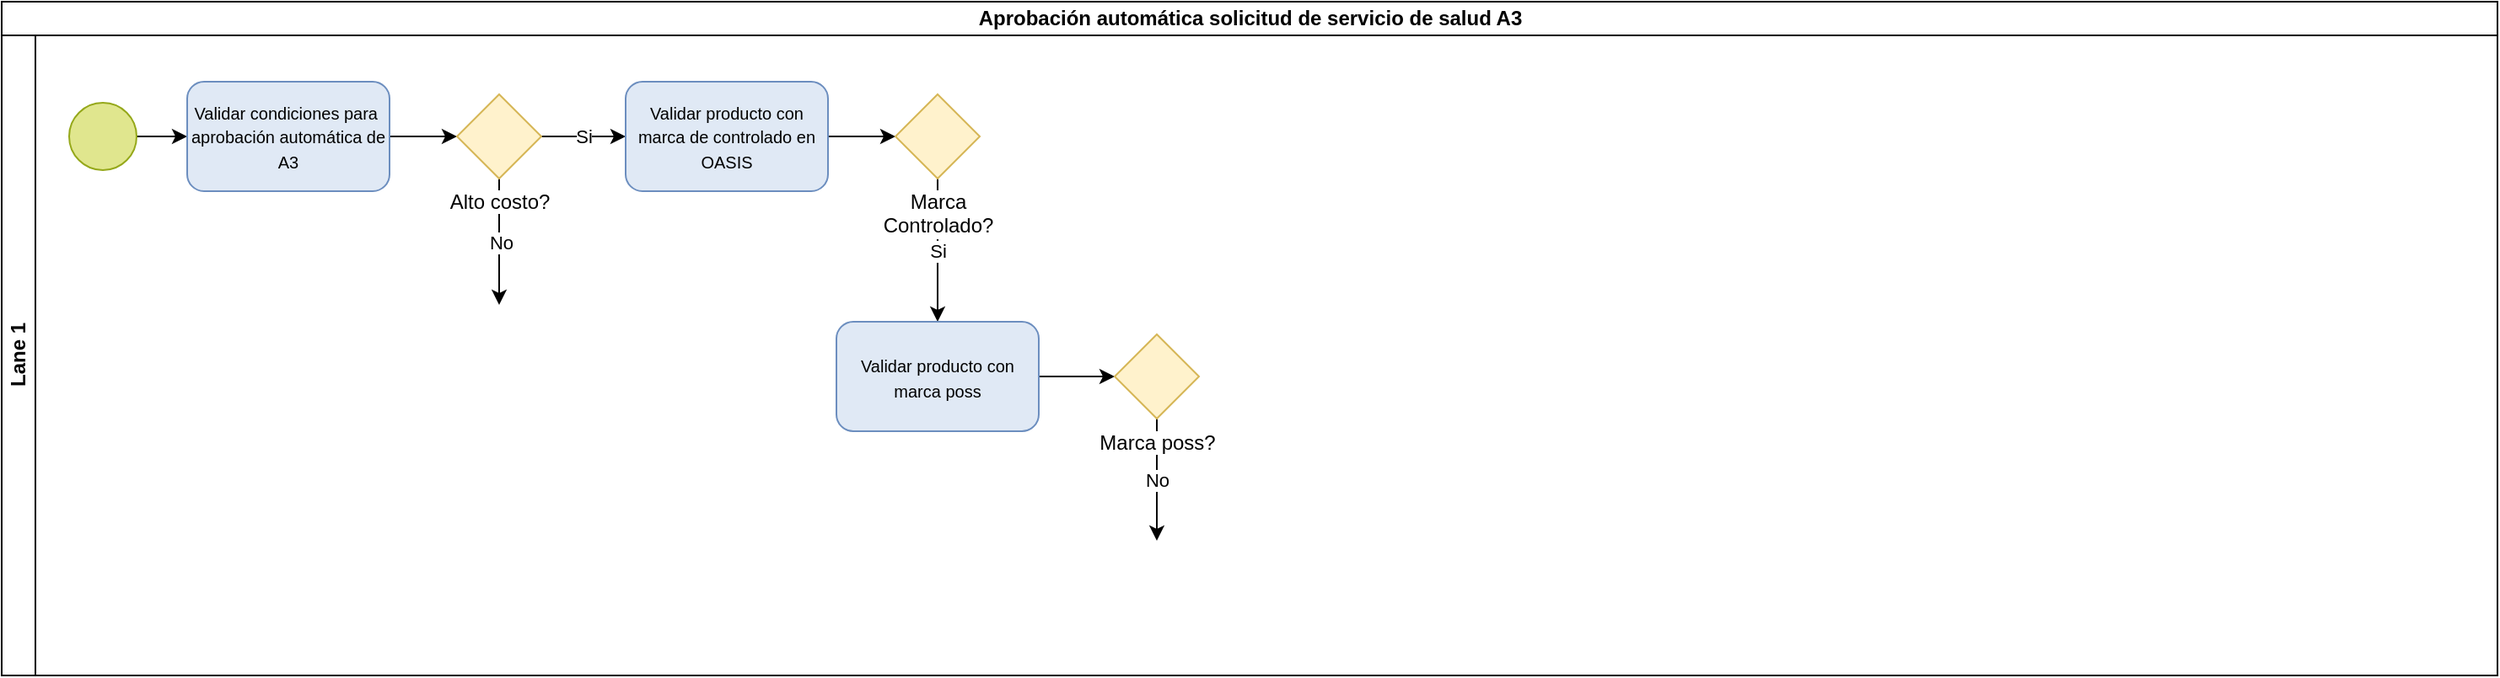<mxfile version="21.6.5" type="github">
  <diagram name="Página-1" id="0dF_cGqZpsYhOskk4NSw">
    <mxGraphModel dx="1518" dy="646" grid="1" gridSize="10" guides="1" tooltips="1" connect="1" arrows="1" fold="1" page="1" pageScale="1" pageWidth="2600" pageHeight="819" math="0" shadow="0">
      <root>
        <mxCell id="0" />
        <mxCell id="1" parent="0" />
        <mxCell id="XIWbOcajqYMP3gOuLH6D-9" value="Aprobación automática solicitud de servicio de salud A3" style="swimlane;childLayout=stackLayout;resizeParent=1;resizeParentMax=0;horizontal=1;startSize=20;horizontalStack=0;html=1;" vertex="1" parent="1">
          <mxGeometry x="20" y="20" width="1480" height="400" as="geometry" />
        </mxCell>
        <mxCell id="XIWbOcajqYMP3gOuLH6D-10" value="Lane 1" style="swimlane;startSize=20;horizontal=0;html=1;" vertex="1" parent="XIWbOcajqYMP3gOuLH6D-9">
          <mxGeometry y="20" width="1480" height="380" as="geometry" />
        </mxCell>
        <mxCell id="XIWbOcajqYMP3gOuLH6D-15" style="edgeStyle=orthogonalEdgeStyle;rounded=0;orthogonalLoop=1;jettySize=auto;html=1;" edge="1" parent="XIWbOcajqYMP3gOuLH6D-10" source="XIWbOcajqYMP3gOuLH6D-13" target="XIWbOcajqYMP3gOuLH6D-16">
          <mxGeometry relative="1" as="geometry">
            <mxPoint x="120" y="60" as="targetPoint" />
          </mxGeometry>
        </mxCell>
        <mxCell id="XIWbOcajqYMP3gOuLH6D-13" value="" style="points=[[0.145,0.145,0],[0.5,0,0],[0.855,0.145,0],[1,0.5,0],[0.855,0.855,0],[0.5,1,0],[0.145,0.855,0],[0,0.5,0]];shape=mxgraph.bpmn.event;html=1;verticalLabelPosition=bottom;labelBackgroundColor=#ffffff;verticalAlign=top;align=center;perimeter=ellipsePerimeter;outlineConnect=0;aspect=fixed;outline=standard;symbol=general;fillColor=#e0e68e;strokeColor=#95a81a;" vertex="1" parent="XIWbOcajqYMP3gOuLH6D-10">
          <mxGeometry x="40" y="40" width="40" height="40" as="geometry" />
        </mxCell>
        <mxCell id="XIWbOcajqYMP3gOuLH6D-21" style="edgeStyle=orthogonalEdgeStyle;rounded=0;orthogonalLoop=1;jettySize=auto;html=1;" edge="1" parent="XIWbOcajqYMP3gOuLH6D-10" source="XIWbOcajqYMP3gOuLH6D-16" target="XIWbOcajqYMP3gOuLH6D-20">
          <mxGeometry relative="1" as="geometry" />
        </mxCell>
        <mxCell id="XIWbOcajqYMP3gOuLH6D-16" value="&lt;font style=&quot;font-size: 10px;&quot;&gt;Validar condiciones para&amp;nbsp; aprobación automática de A3&lt;/font&gt;" style="points=[[0.25,0,0],[0.5,0,0],[0.75,0,0],[1,0.25,0],[1,0.5,0],[1,0.75,0],[0.75,1,0],[0.5,1,0],[0.25,1,0],[0,0.75,0],[0,0.5,0],[0,0.25,0]];shape=mxgraph.bpmn.task;whiteSpace=wrap;rectStyle=rounded;size=10;html=1;container=1;expand=0;collapsible=0;taskMarker=abstract;fillColor=#E0E9F5;strokeColor=#6c8ebf;" vertex="1" parent="XIWbOcajqYMP3gOuLH6D-10">
          <mxGeometry x="110" y="27.5" width="120" height="65" as="geometry" />
        </mxCell>
        <mxCell id="XIWbOcajqYMP3gOuLH6D-24" value="No" style="edgeStyle=orthogonalEdgeStyle;rounded=0;orthogonalLoop=1;jettySize=auto;html=1;" edge="1" parent="XIWbOcajqYMP3gOuLH6D-10" source="XIWbOcajqYMP3gOuLH6D-20">
          <mxGeometry relative="1" as="geometry">
            <mxPoint x="295" y="160" as="targetPoint" />
          </mxGeometry>
        </mxCell>
        <mxCell id="XIWbOcajqYMP3gOuLH6D-25" value="Si" style="edgeStyle=orthogonalEdgeStyle;rounded=0;orthogonalLoop=1;jettySize=auto;html=1;entryX=0;entryY=0.5;entryDx=0;entryDy=0;entryPerimeter=0;" edge="1" parent="XIWbOcajqYMP3gOuLH6D-10" source="XIWbOcajqYMP3gOuLH6D-20" target="XIWbOcajqYMP3gOuLH6D-28">
          <mxGeometry relative="1" as="geometry">
            <mxPoint x="380" y="60" as="targetPoint" />
          </mxGeometry>
        </mxCell>
        <mxCell id="XIWbOcajqYMP3gOuLH6D-20" value="Alto costo?" style="points=[[0.25,0.25,0],[0.5,0,0],[0.75,0.25,0],[1,0.5,0],[0.75,0.75,0],[0.5,1,0],[0.25,0.75,0],[0,0.5,0]];shape=mxgraph.bpmn.gateway2;html=1;verticalLabelPosition=bottom;labelBackgroundColor=#ffffff;verticalAlign=top;align=center;perimeter=rhombusPerimeter;outlineConnect=0;outline=none;symbol=none;fillColor=#fff2cc;strokeColor=#d6b656;" vertex="1" parent="XIWbOcajqYMP3gOuLH6D-10">
          <mxGeometry x="270" y="35" width="50" height="50" as="geometry" />
        </mxCell>
        <mxCell id="XIWbOcajqYMP3gOuLH6D-29" style="edgeStyle=orthogonalEdgeStyle;rounded=0;orthogonalLoop=1;jettySize=auto;html=1;entryX=0;entryY=0.5;entryDx=0;entryDy=0;entryPerimeter=0;" edge="1" parent="XIWbOcajqYMP3gOuLH6D-10" source="XIWbOcajqYMP3gOuLH6D-28" target="XIWbOcajqYMP3gOuLH6D-30">
          <mxGeometry relative="1" as="geometry">
            <mxPoint x="530" y="60" as="targetPoint" />
          </mxGeometry>
        </mxCell>
        <mxCell id="XIWbOcajqYMP3gOuLH6D-28" value="&lt;font style=&quot;font-size: 10px;&quot;&gt;Validar producto con marca de controlado en OASIS&lt;/font&gt;" style="points=[[0.25,0,0],[0.5,0,0],[0.75,0,0],[1,0.25,0],[1,0.5,0],[1,0.75,0],[0.75,1,0],[0.5,1,0],[0.25,1,0],[0,0.75,0],[0,0.5,0],[0,0.25,0]];shape=mxgraph.bpmn.task;whiteSpace=wrap;rectStyle=rounded;size=10;html=1;container=1;expand=0;collapsible=0;taskMarker=abstract;fillColor=#E0E9F5;strokeColor=#6c8ebf;" vertex="1" parent="XIWbOcajqYMP3gOuLH6D-10">
          <mxGeometry x="370" y="27.5" width="120" height="65" as="geometry" />
        </mxCell>
        <mxCell id="XIWbOcajqYMP3gOuLH6D-31" value="Si" style="edgeStyle=orthogonalEdgeStyle;rounded=0;orthogonalLoop=1;jettySize=auto;html=1;entryX=0.5;entryY=0;entryDx=0;entryDy=0;entryPerimeter=0;" edge="1" parent="XIWbOcajqYMP3gOuLH6D-10" source="XIWbOcajqYMP3gOuLH6D-30" target="XIWbOcajqYMP3gOuLH6D-32">
          <mxGeometry relative="1" as="geometry">
            <mxPoint x="555" y="180" as="targetPoint" />
          </mxGeometry>
        </mxCell>
        <mxCell id="XIWbOcajqYMP3gOuLH6D-30" value="Marca&lt;br&gt;Controlado?" style="points=[[0.25,0.25,0],[0.5,0,0],[0.75,0.25,0],[1,0.5,0],[0.75,0.75,0],[0.5,1,0],[0.25,0.75,0],[0,0.5,0]];shape=mxgraph.bpmn.gateway2;html=1;verticalLabelPosition=bottom;labelBackgroundColor=#ffffff;verticalAlign=top;align=center;perimeter=rhombusPerimeter;outlineConnect=0;outline=none;symbol=none;fillColor=#fff2cc;strokeColor=#d6b656;" vertex="1" parent="XIWbOcajqYMP3gOuLH6D-10">
          <mxGeometry x="530" y="35" width="50" height="50" as="geometry" />
        </mxCell>
        <mxCell id="XIWbOcajqYMP3gOuLH6D-34" style="edgeStyle=orthogonalEdgeStyle;rounded=0;orthogonalLoop=1;jettySize=auto;html=1;entryX=0;entryY=0.5;entryDx=0;entryDy=0;entryPerimeter=0;" edge="1" parent="XIWbOcajqYMP3gOuLH6D-10" source="XIWbOcajqYMP3gOuLH6D-32" target="XIWbOcajqYMP3gOuLH6D-33">
          <mxGeometry relative="1" as="geometry" />
        </mxCell>
        <mxCell id="XIWbOcajqYMP3gOuLH6D-32" value="&lt;font style=&quot;font-size: 10px;&quot;&gt;Validar producto con marca poss&lt;/font&gt;" style="points=[[0.25,0,0],[0.5,0,0],[0.75,0,0],[1,0.25,0],[1,0.5,0],[1,0.75,0],[0.75,1,0],[0.5,1,0],[0.25,1,0],[0,0.75,0],[0,0.5,0],[0,0.25,0]];shape=mxgraph.bpmn.task;whiteSpace=wrap;rectStyle=rounded;size=10;html=1;container=1;expand=0;collapsible=0;taskMarker=abstract;fillColor=#E0E9F5;strokeColor=#6c8ebf;" vertex="1" parent="XIWbOcajqYMP3gOuLH6D-10">
          <mxGeometry x="495" y="170" width="120" height="65" as="geometry" />
        </mxCell>
        <mxCell id="XIWbOcajqYMP3gOuLH6D-35" value="No" style="edgeStyle=orthogonalEdgeStyle;rounded=0;orthogonalLoop=1;jettySize=auto;html=1;" edge="1" parent="XIWbOcajqYMP3gOuLH6D-10" source="XIWbOcajqYMP3gOuLH6D-33">
          <mxGeometry relative="1" as="geometry">
            <mxPoint x="685" y="300" as="targetPoint" />
          </mxGeometry>
        </mxCell>
        <mxCell id="XIWbOcajqYMP3gOuLH6D-33" value="Marca poss?" style="points=[[0.25,0.25,0],[0.5,0,0],[0.75,0.25,0],[1,0.5,0],[0.75,0.75,0],[0.5,1,0],[0.25,0.75,0],[0,0.5,0]];shape=mxgraph.bpmn.gateway2;html=1;verticalLabelPosition=bottom;labelBackgroundColor=#ffffff;verticalAlign=top;align=center;perimeter=rhombusPerimeter;outlineConnect=0;outline=none;symbol=none;fillColor=#fff2cc;strokeColor=#d6b656;" vertex="1" parent="XIWbOcajqYMP3gOuLH6D-10">
          <mxGeometry x="660" y="177.5" width="50" height="50" as="geometry" />
        </mxCell>
      </root>
    </mxGraphModel>
  </diagram>
</mxfile>

